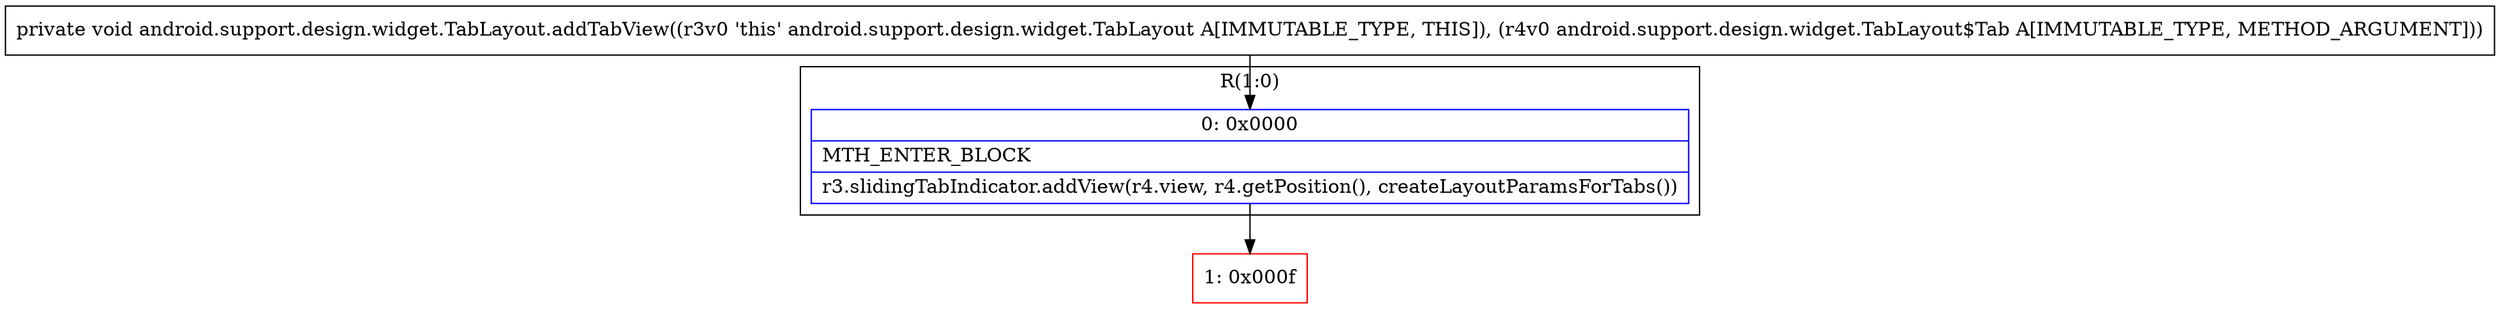 digraph "CFG forandroid.support.design.widget.TabLayout.addTabView(Landroid\/support\/design\/widget\/TabLayout$Tab;)V" {
subgraph cluster_Region_2136985014 {
label = "R(1:0)";
node [shape=record,color=blue];
Node_0 [shape=record,label="{0\:\ 0x0000|MTH_ENTER_BLOCK\l|r3.slidingTabIndicator.addView(r4.view, r4.getPosition(), createLayoutParamsForTabs())\l}"];
}
Node_1 [shape=record,color=red,label="{1\:\ 0x000f}"];
MethodNode[shape=record,label="{private void android.support.design.widget.TabLayout.addTabView((r3v0 'this' android.support.design.widget.TabLayout A[IMMUTABLE_TYPE, THIS]), (r4v0 android.support.design.widget.TabLayout$Tab A[IMMUTABLE_TYPE, METHOD_ARGUMENT])) }"];
MethodNode -> Node_0;
Node_0 -> Node_1;
}

